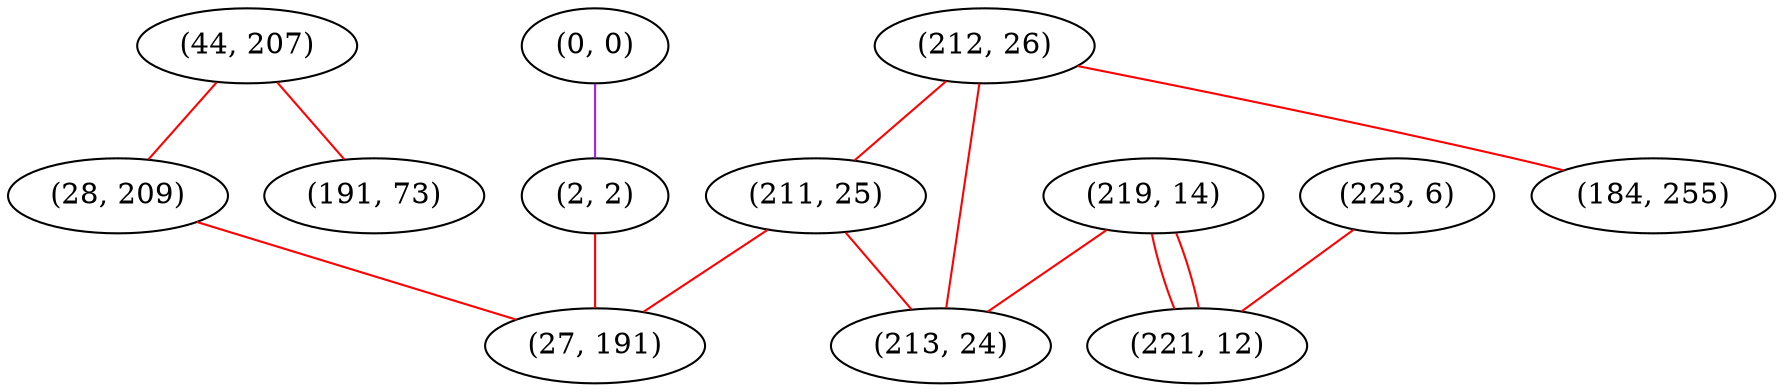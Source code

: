 graph "" {
"(212, 26)";
"(44, 207)";
"(0, 0)";
"(28, 209)";
"(219, 14)";
"(191, 73)";
"(223, 6)";
"(221, 12)";
"(211, 25)";
"(184, 255)";
"(2, 2)";
"(27, 191)";
"(213, 24)";
"(212, 26)" -- "(211, 25)"  [color=red, key=0, weight=1];
"(212, 26)" -- "(213, 24)"  [color=red, key=0, weight=1];
"(212, 26)" -- "(184, 255)"  [color=red, key=0, weight=1];
"(44, 207)" -- "(28, 209)"  [color=red, key=0, weight=1];
"(44, 207)" -- "(191, 73)"  [color=red, key=0, weight=1];
"(0, 0)" -- "(2, 2)"  [color=purple, key=0, weight=4];
"(28, 209)" -- "(27, 191)"  [color=red, key=0, weight=1];
"(219, 14)" -- "(221, 12)"  [color=red, key=0, weight=1];
"(219, 14)" -- "(221, 12)"  [color=red, key=1, weight=1];
"(219, 14)" -- "(213, 24)"  [color=red, key=0, weight=1];
"(223, 6)" -- "(221, 12)"  [color=red, key=0, weight=1];
"(211, 25)" -- "(27, 191)"  [color=red, key=0, weight=1];
"(211, 25)" -- "(213, 24)"  [color=red, key=0, weight=1];
"(2, 2)" -- "(27, 191)"  [color=red, key=0, weight=1];
}

